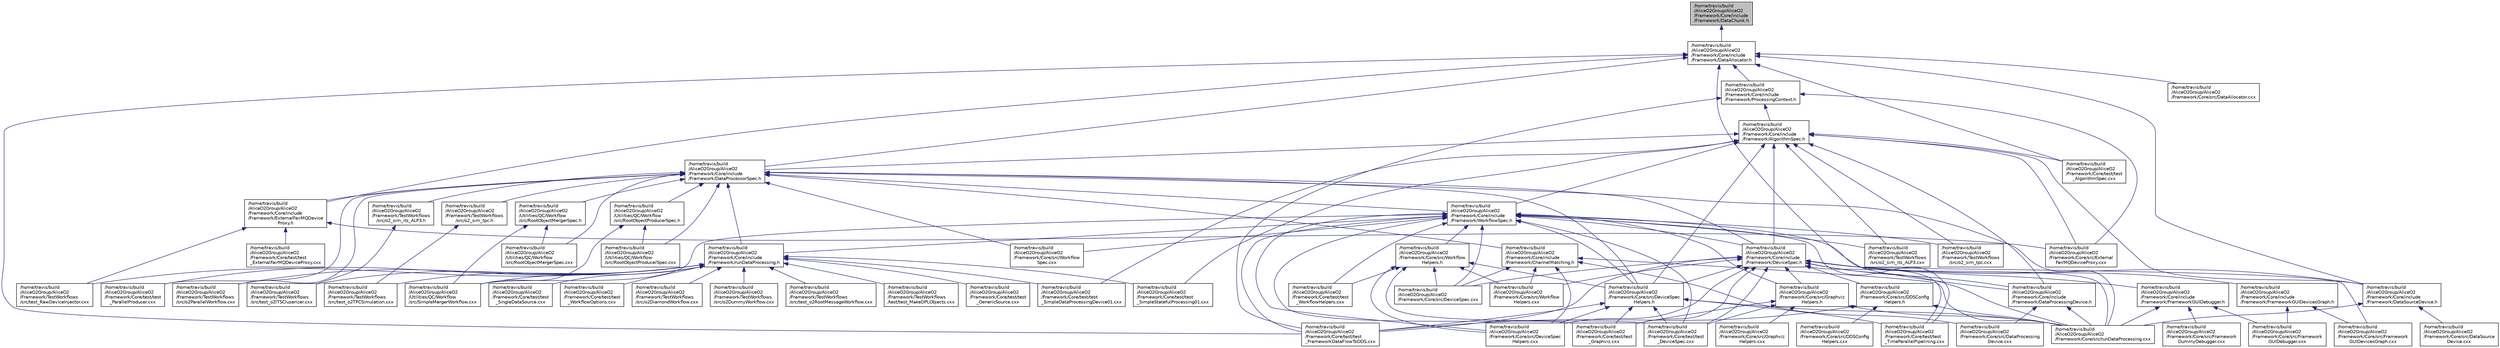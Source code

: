 digraph "/home/travis/build/AliceO2Group/AliceO2/Framework/Core/include/Framework/DataChunk.h"
{
 // INTERACTIVE_SVG=YES
  bgcolor="transparent";
  edge [fontname="Helvetica",fontsize="10",labelfontname="Helvetica",labelfontsize="10"];
  node [fontname="Helvetica",fontsize="10",shape=record];
  Node1 [label="/home/travis/build\l/AliceO2Group/AliceO2\l/Framework/Core/include\l/Framework/DataChunk.h",height=0.2,width=0.4,color="black", fillcolor="grey75", style="filled" fontcolor="black"];
  Node1 -> Node2 [dir="back",color="midnightblue",fontsize="10",style="solid",fontname="Helvetica"];
  Node2 [label="/home/travis/build\l/AliceO2Group/AliceO2\l/Framework/Core/include\l/Framework/DataAllocator.h",height=0.2,width=0.4,color="black",URL="$d1/d28/DataAllocator_8h.html"];
  Node2 -> Node3 [dir="back",color="midnightblue",fontsize="10",style="solid",fontname="Helvetica"];
  Node3 [label="/home/travis/build\l/AliceO2Group/AliceO2\l/Framework/Core/include\l/Framework/DataProcessingDevice.h",height=0.2,width=0.4,color="black",URL="$d3/d4b/DataProcessingDevice_8h.html"];
  Node3 -> Node4 [dir="back",color="midnightblue",fontsize="10",style="solid",fontname="Helvetica"];
  Node4 [label="/home/travis/build\l/AliceO2Group/AliceO2\l/Framework/Core/src/DataProcessing\lDevice.cxx",height=0.2,width=0.4,color="black",URL="$db/dac/DataProcessingDevice_8cxx.html"];
  Node3 -> Node5 [dir="back",color="midnightblue",fontsize="10",style="solid",fontname="Helvetica"];
  Node5 [label="/home/travis/build\l/AliceO2Group/AliceO2\l/Framework/Core/src/runDataProcessing.cxx",height=0.2,width=0.4,color="black",URL="$d7/d54/runDataProcessing_8cxx.html"];
  Node2 -> Node6 [dir="back",color="midnightblue",fontsize="10",style="solid",fontname="Helvetica"];
  Node6 [label="/home/travis/build\l/AliceO2Group/AliceO2\l/Framework/Core/include\l/Framework/DataProcessorSpec.h",height=0.2,width=0.4,color="black",URL="$d0/df4/DataProcessorSpec_8h.html"];
  Node6 -> Node7 [dir="back",color="midnightblue",fontsize="10",style="solid",fontname="Helvetica"];
  Node7 [label="/home/travis/build\l/AliceO2Group/AliceO2\l/Framework/Core/include\l/Framework/ChannelMatching.h",height=0.2,width=0.4,color="black",URL="$d3/d2c/ChannelMatching_8h.html"];
  Node7 -> Node4 [dir="back",color="midnightblue",fontsize="10",style="solid",fontname="Helvetica"];
  Node7 -> Node8 [dir="back",color="midnightblue",fontsize="10",style="solid",fontname="Helvetica"];
  Node8 [label="/home/travis/build\l/AliceO2Group/AliceO2\l/Framework/Core/src/DeviceSpec.cxx",height=0.2,width=0.4,color="black",URL="$d8/d84/DeviceSpec_8cxx.html"];
  Node7 -> Node9 [dir="back",color="midnightblue",fontsize="10",style="solid",fontname="Helvetica"];
  Node9 [label="/home/travis/build\l/AliceO2Group/AliceO2\l/Framework/Core/src/DeviceSpec\lHelpers.cxx",height=0.2,width=0.4,color="black",URL="$d1/dd9/DeviceSpecHelpers_8cxx.html"];
  Node7 -> Node5 [dir="back",color="midnightblue",fontsize="10",style="solid",fontname="Helvetica"];
  Node7 -> Node10 [dir="back",color="midnightblue",fontsize="10",style="solid",fontname="Helvetica"];
  Node10 [label="/home/travis/build\l/AliceO2Group/AliceO2\l/Framework/Core/src/Workflow\lHelpers.cxx",height=0.2,width=0.4,color="black",URL="$dc/da7/WorkflowHelpers_8cxx.html"];
  Node6 -> Node11 [dir="back",color="midnightblue",fontsize="10",style="solid",fontname="Helvetica"];
  Node11 [label="/home/travis/build\l/AliceO2Group/AliceO2\l/Framework/Core/include\l/Framework/DeviceSpec.h",height=0.2,width=0.4,color="black",URL="$df/de8/DeviceSpec_8h.html"];
  Node11 -> Node3 [dir="back",color="midnightblue",fontsize="10",style="solid",fontname="Helvetica"];
  Node11 -> Node12 [dir="back",color="midnightblue",fontsize="10",style="solid",fontname="Helvetica"];
  Node12 [label="/home/travis/build\l/AliceO2Group/AliceO2\l/Framework/Core/include\l/Framework/DataSourceDevice.h",height=0.2,width=0.4,color="black",URL="$dd/d96/DataSourceDevice_8h.html"];
  Node12 -> Node13 [dir="back",color="midnightblue",fontsize="10",style="solid",fontname="Helvetica"];
  Node13 [label="/home/travis/build\l/AliceO2Group/AliceO2\l/Framework/Core/src/DataSource\lDevice.cxx",height=0.2,width=0.4,color="black",URL="$d0/d9f/DataSourceDevice_8cxx.html"];
  Node12 -> Node5 [dir="back",color="midnightblue",fontsize="10",style="solid",fontname="Helvetica"];
  Node11 -> Node14 [dir="back",color="midnightblue",fontsize="10",style="solid",fontname="Helvetica"];
  Node14 [label="/home/travis/build\l/AliceO2Group/AliceO2\l/Framework/Core/include\l/Framework/FrameworkGUIDebugger.h",height=0.2,width=0.4,color="black",URL="$dd/d9a/FrameworkGUIDebugger_8h.html"];
  Node14 -> Node15 [dir="back",color="midnightblue",fontsize="10",style="solid",fontname="Helvetica"];
  Node15 [label="/home/travis/build\l/AliceO2Group/AliceO2\l/Framework/Core/src/Framework\lDummyDebugger.cxx",height=0.2,width=0.4,color="black",URL="$de/ddc/FrameworkDummyDebugger_8cxx.html"];
  Node14 -> Node16 [dir="back",color="midnightblue",fontsize="10",style="solid",fontname="Helvetica"];
  Node16 [label="/home/travis/build\l/AliceO2Group/AliceO2\l/Framework/Core/src/Framework\lGUIDebugger.cxx",height=0.2,width=0.4,color="black",URL="$d3/d29/FrameworkGUIDebugger_8cxx.html"];
  Node14 -> Node5 [dir="back",color="midnightblue",fontsize="10",style="solid",fontname="Helvetica"];
  Node11 -> Node17 [dir="back",color="midnightblue",fontsize="10",style="solid",fontname="Helvetica"];
  Node17 [label="/home/travis/build\l/AliceO2Group/AliceO2\l/Framework/Core/include\l/Framework/FrameworkGUIDevicesGraph.h",height=0.2,width=0.4,color="black",URL="$dd/d49/FrameworkGUIDevicesGraph_8h.html"];
  Node17 -> Node16 [dir="back",color="midnightblue",fontsize="10",style="solid",fontname="Helvetica"];
  Node17 -> Node18 [dir="back",color="midnightblue",fontsize="10",style="solid",fontname="Helvetica"];
  Node18 [label="/home/travis/build\l/AliceO2Group/AliceO2\l/Framework/Core/src/Framework\lGUIDevicesGraph.cxx",height=0.2,width=0.4,color="black",URL="$d7/d5a/FrameworkGUIDevicesGraph_8cxx.html"];
  Node11 -> Node19 [dir="back",color="midnightblue",fontsize="10",style="solid",fontname="Helvetica"];
  Node19 [label="/home/travis/build\l/AliceO2Group/AliceO2\l/Framework/Core/src/DDSConfig\lHelpers.h",height=0.2,width=0.4,color="black",URL="$d3/dc0/DDSConfigHelpers_8h.html"];
  Node19 -> Node20 [dir="back",color="midnightblue",fontsize="10",style="solid",fontname="Helvetica"];
  Node20 [label="/home/travis/build\l/AliceO2Group/AliceO2\l/Framework/Core/src/DDSConfig\lHelpers.cxx",height=0.2,width=0.4,color="black",URL="$d3/d15/DDSConfigHelpers_8cxx.html"];
  Node19 -> Node5 [dir="back",color="midnightblue",fontsize="10",style="solid",fontname="Helvetica"];
  Node19 -> Node21 [dir="back",color="midnightblue",fontsize="10",style="solid",fontname="Helvetica"];
  Node21 [label="/home/travis/build\l/AliceO2Group/AliceO2\l/Framework/Core/test/test\l_FrameworkDataFlowToDDS.cxx",height=0.2,width=0.4,color="black",URL="$d6/d53/test__FrameworkDataFlowToDDS_8cxx.html"];
  Node11 -> Node8 [dir="back",color="midnightblue",fontsize="10",style="solid",fontname="Helvetica"];
  Node11 -> Node22 [dir="back",color="midnightblue",fontsize="10",style="solid",fontname="Helvetica"];
  Node22 [label="/home/travis/build\l/AliceO2Group/AliceO2\l/Framework/Core/src/DeviceSpec\lHelpers.h",height=0.2,width=0.4,color="black",URL="$df/dda/DeviceSpecHelpers_8h.html"];
  Node22 -> Node9 [dir="back",color="midnightblue",fontsize="10",style="solid",fontname="Helvetica"];
  Node22 -> Node5 [dir="back",color="midnightblue",fontsize="10",style="solid",fontname="Helvetica"];
  Node22 -> Node23 [dir="back",color="midnightblue",fontsize="10",style="solid",fontname="Helvetica"];
  Node23 [label="/home/travis/build\l/AliceO2Group/AliceO2\l/Framework/Core/test/test\l_DeviceSpec.cxx",height=0.2,width=0.4,color="black",URL="$d9/d51/test__DeviceSpec_8cxx.html"];
  Node22 -> Node21 [dir="back",color="midnightblue",fontsize="10",style="solid",fontname="Helvetica"];
  Node22 -> Node24 [dir="back",color="midnightblue",fontsize="10",style="solid",fontname="Helvetica"];
  Node24 [label="/home/travis/build\l/AliceO2Group/AliceO2\l/Framework/Core/test/test\l_Graphviz.cxx",height=0.2,width=0.4,color="black",URL="$d4/dc4/test__Graphviz_8cxx.html"];
  Node22 -> Node25 [dir="back",color="midnightblue",fontsize="10",style="solid",fontname="Helvetica"];
  Node25 [label="/home/travis/build\l/AliceO2Group/AliceO2\l/Framework/Core/test/test\l_TimeParallelPipelining.cxx",height=0.2,width=0.4,color="black",URL="$dd/d8a/test__TimeParallelPipelining_8cxx.html"];
  Node11 -> Node9 [dir="back",color="midnightblue",fontsize="10",style="solid",fontname="Helvetica"];
  Node11 -> Node18 [dir="back",color="midnightblue",fontsize="10",style="solid",fontname="Helvetica"];
  Node11 -> Node26 [dir="back",color="midnightblue",fontsize="10",style="solid",fontname="Helvetica"];
  Node26 [label="/home/travis/build\l/AliceO2Group/AliceO2\l/Framework/Core/src/Graphviz\lHelpers.h",height=0.2,width=0.4,color="black",URL="$da/d8f/GraphvizHelpers_8h.html"];
  Node26 -> Node27 [dir="back",color="midnightblue",fontsize="10",style="solid",fontname="Helvetica"];
  Node27 [label="/home/travis/build\l/AliceO2Group/AliceO2\l/Framework/Core/src/Graphviz\lHelpers.cxx",height=0.2,width=0.4,color="black",URL="$dc/d0c/GraphvizHelpers_8cxx.html"];
  Node26 -> Node5 [dir="back",color="midnightblue",fontsize="10",style="solid",fontname="Helvetica"];
  Node26 -> Node23 [dir="back",color="midnightblue",fontsize="10",style="solid",fontname="Helvetica"];
  Node26 -> Node24 [dir="back",color="midnightblue",fontsize="10",style="solid",fontname="Helvetica"];
  Node11 -> Node5 [dir="back",color="midnightblue",fontsize="10",style="solid",fontname="Helvetica"];
  Node11 -> Node10 [dir="back",color="midnightblue",fontsize="10",style="solid",fontname="Helvetica"];
  Node11 -> Node23 [dir="back",color="midnightblue",fontsize="10",style="solid",fontname="Helvetica"];
  Node11 -> Node21 [dir="back",color="midnightblue",fontsize="10",style="solid",fontname="Helvetica"];
  Node11 -> Node24 [dir="back",color="midnightblue",fontsize="10",style="solid",fontname="Helvetica"];
  Node11 -> Node25 [dir="back",color="midnightblue",fontsize="10",style="solid",fontname="Helvetica"];
  Node6 -> Node28 [dir="back",color="midnightblue",fontsize="10",style="solid",fontname="Helvetica"];
  Node28 [label="/home/travis/build\l/AliceO2Group/AliceO2\l/Framework/Core/include\l/Framework/ExternalFairMQDevice\lProxy.h",height=0.2,width=0.4,color="black",URL="$d6/d03/ExternalFairMQDeviceProxy_8h.html"];
  Node28 -> Node29 [dir="back",color="midnightblue",fontsize="10",style="solid",fontname="Helvetica"];
  Node29 [label="/home/travis/build\l/AliceO2Group/AliceO2\l/Framework/Core/src/External\lFairMQDeviceProxy.cxx",height=0.2,width=0.4,color="black",URL="$dc/df3/ExternalFairMQDeviceProxy_8cxx.html"];
  Node28 -> Node30 [dir="back",color="midnightblue",fontsize="10",style="solid",fontname="Helvetica"];
  Node30 [label="/home/travis/build\l/AliceO2Group/AliceO2\l/Framework/Core/test/test\l_ExternalFairMQDeviceProxy.cxx",height=0.2,width=0.4,color="black",URL="$d1/dd3/test__ExternalFairMQDeviceProxy_8cxx.html"];
  Node28 -> Node31 [dir="back",color="midnightblue",fontsize="10",style="solid",fontname="Helvetica"];
  Node31 [label="/home/travis/build\l/AliceO2Group/AliceO2\l/Framework/TestWorkflows\l/src/test_RawDeviceInjector.cxx",height=0.2,width=0.4,color="black",URL="$da/d19/test__RawDeviceInjector_8cxx.html"];
  Node6 -> Node32 [dir="back",color="midnightblue",fontsize="10",style="solid",fontname="Helvetica"];
  Node32 [label="/home/travis/build\l/AliceO2Group/AliceO2\l/Framework/Core/include\l/Framework/runDataProcessing.h",height=0.2,width=0.4,color="black",URL="$db/dd0/runDataProcessing_8h.html"];
  Node32 -> Node33 [dir="back",color="midnightblue",fontsize="10",style="solid",fontname="Helvetica"];
  Node33 [label="/home/travis/build\l/AliceO2Group/AliceO2\l/Framework/Core/test/test\l_GenericSource.cxx",height=0.2,width=0.4,color="black",URL="$d3/d4b/test__GenericSource_8cxx.html"];
  Node32 -> Node34 [dir="back",color="midnightblue",fontsize="10",style="solid",fontname="Helvetica"];
  Node34 [label="/home/travis/build\l/AliceO2Group/AliceO2\l/Framework/Core/test/test\l_ParallelProducer.cxx",height=0.2,width=0.4,color="black",URL="$d0/d0b/test__ParallelProducer_8cxx.html"];
  Node32 -> Node35 [dir="back",color="midnightblue",fontsize="10",style="solid",fontname="Helvetica"];
  Node35 [label="/home/travis/build\l/AliceO2Group/AliceO2\l/Framework/Core/test/test\l_SimpleDataProcessingDevice01.cxx",height=0.2,width=0.4,color="black",URL="$d5/d24/test__SimpleDataProcessingDevice01_8cxx.html"];
  Node32 -> Node36 [dir="back",color="midnightblue",fontsize="10",style="solid",fontname="Helvetica"];
  Node36 [label="/home/travis/build\l/AliceO2Group/AliceO2\l/Framework/Core/test/test\l_SimpleStatefulProcessing01.cxx",height=0.2,width=0.4,color="black",URL="$da/d12/test__SimpleStatefulProcessing01_8cxx.html"];
  Node32 -> Node37 [dir="back",color="midnightblue",fontsize="10",style="solid",fontname="Helvetica"];
  Node37 [label="/home/travis/build\l/AliceO2Group/AliceO2\l/Framework/Core/test/test\l_SingleDataSource.cxx",height=0.2,width=0.4,color="black",URL="$d3/d4e/test__SingleDataSource_8cxx.html"];
  Node32 -> Node38 [dir="back",color="midnightblue",fontsize="10",style="solid",fontname="Helvetica"];
  Node38 [label="/home/travis/build\l/AliceO2Group/AliceO2\l/Framework/Core/test/test\l_WorkflowOptions.cxx",height=0.2,width=0.4,color="black",URL="$d2/d5d/test__WorkflowOptions_8cxx.html"];
  Node32 -> Node39 [dir="back",color="midnightblue",fontsize="10",style="solid",fontname="Helvetica"];
  Node39 [label="/home/travis/build\l/AliceO2Group/AliceO2\l/Framework/TestWorkflows\l/src/o2DiamondWorkflow.cxx",height=0.2,width=0.4,color="black",URL="$d4/dbb/o2DiamondWorkflow_8cxx.html"];
  Node32 -> Node40 [dir="back",color="midnightblue",fontsize="10",style="solid",fontname="Helvetica"];
  Node40 [label="/home/travis/build\l/AliceO2Group/AliceO2\l/Framework/TestWorkflows\l/src/o2DummyWorkflow.cxx",height=0.2,width=0.4,color="black",URL="$da/dfd/o2DummyWorkflow_8cxx.html"];
  Node32 -> Node41 [dir="back",color="midnightblue",fontsize="10",style="solid",fontname="Helvetica"];
  Node41 [label="/home/travis/build\l/AliceO2Group/AliceO2\l/Framework/TestWorkflows\l/src/o2ParallelWorkflow.cxx",height=0.2,width=0.4,color="black",URL="$d3/d09/o2ParallelWorkflow_8cxx.html"];
  Node32 -> Node42 [dir="back",color="midnightblue",fontsize="10",style="solid",fontname="Helvetica"];
  Node42 [label="/home/travis/build\l/AliceO2Group/AliceO2\l/Framework/TestWorkflows\l/src/test_o2ITSCluserizer.cxx",height=0.2,width=0.4,color="black",URL="$db/dbe/test__o2ITSCluserizer_8cxx.html"];
  Node32 -> Node43 [dir="back",color="midnightblue",fontsize="10",style="solid",fontname="Helvetica"];
  Node43 [label="/home/travis/build\l/AliceO2Group/AliceO2\l/Framework/TestWorkflows\l/src/test_o2RootMessageWorkflow.cxx",height=0.2,width=0.4,color="black",URL="$d6/d4c/test__o2RootMessageWorkflow_8cxx.html"];
  Node32 -> Node44 [dir="back",color="midnightblue",fontsize="10",style="solid",fontname="Helvetica"];
  Node44 [label="/home/travis/build\l/AliceO2Group/AliceO2\l/Framework/TestWorkflows\l/src/test_o2TPCSimulation.cxx",height=0.2,width=0.4,color="black",URL="$d1/d09/test__o2TPCSimulation_8cxx.html"];
  Node32 -> Node31 [dir="back",color="midnightblue",fontsize="10",style="solid",fontname="Helvetica"];
  Node32 -> Node45 [dir="back",color="midnightblue",fontsize="10",style="solid",fontname="Helvetica"];
  Node45 [label="/home/travis/build\l/AliceO2Group/AliceO2\l/Framework/TestWorkflows\l/test/test_MakeDPLObjects.cxx",height=0.2,width=0.4,color="black",URL="$db/d78/test__MakeDPLObjects_8cxx.html"];
  Node32 -> Node46 [dir="back",color="midnightblue",fontsize="10",style="solid",fontname="Helvetica"];
  Node46 [label="/home/travis/build\l/AliceO2Group/AliceO2\l/Utilities/QC/Workflow\l/src/SimpleMergerWorkflow.cxx",height=0.2,width=0.4,color="black",URL="$dc/df2/SimpleMergerWorkflow_8cxx.html"];
  Node6 -> Node47 [dir="back",color="midnightblue",fontsize="10",style="solid",fontname="Helvetica"];
  Node47 [label="/home/travis/build\l/AliceO2Group/AliceO2\l/Framework/Core/include\l/Framework/WorkflowSpec.h",height=0.2,width=0.4,color="black",URL="$df/da1/WorkflowSpec_8h.html"];
  Node47 -> Node11 [dir="back",color="midnightblue",fontsize="10",style="solid",fontname="Helvetica"];
  Node47 -> Node32 [dir="back",color="midnightblue",fontsize="10",style="solid",fontname="Helvetica"];
  Node47 -> Node48 [dir="back",color="midnightblue",fontsize="10",style="solid",fontname="Helvetica"];
  Node48 [label="/home/travis/build\l/AliceO2Group/AliceO2\l/Framework/Core/src/Workflow\lHelpers.h",height=0.2,width=0.4,color="black",URL="$d9/da0/WorkflowHelpers_8h.html"];
  Node48 -> Node8 [dir="back",color="midnightblue",fontsize="10",style="solid",fontname="Helvetica"];
  Node48 -> Node9 [dir="back",color="midnightblue",fontsize="10",style="solid",fontname="Helvetica"];
  Node48 -> Node22 [dir="back",color="midnightblue",fontsize="10",style="solid",fontname="Helvetica"];
  Node48 -> Node10 [dir="back",color="midnightblue",fontsize="10",style="solid",fontname="Helvetica"];
  Node48 -> Node23 [dir="back",color="midnightblue",fontsize="10",style="solid",fontname="Helvetica"];
  Node48 -> Node49 [dir="back",color="midnightblue",fontsize="10",style="solid",fontname="Helvetica"];
  Node49 [label="/home/travis/build\l/AliceO2Group/AliceO2\l/Framework/Core/test/test\l_WorkflowHelpers.cxx",height=0.2,width=0.4,color="black",URL="$de/dc3/test__WorkflowHelpers_8cxx.html"];
  Node47 -> Node8 [dir="back",color="midnightblue",fontsize="10",style="solid",fontname="Helvetica"];
  Node47 -> Node22 [dir="back",color="midnightblue",fontsize="10",style="solid",fontname="Helvetica"];
  Node47 -> Node9 [dir="back",color="midnightblue",fontsize="10",style="solid",fontname="Helvetica"];
  Node47 -> Node26 [dir="back",color="midnightblue",fontsize="10",style="solid",fontname="Helvetica"];
  Node47 -> Node5 [dir="back",color="midnightblue",fontsize="10",style="solid",fontname="Helvetica"];
  Node47 -> Node50 [dir="back",color="midnightblue",fontsize="10",style="solid",fontname="Helvetica"];
  Node50 [label="/home/travis/build\l/AliceO2Group/AliceO2\l/Framework/Core/src/Workflow\lSpec.cxx",height=0.2,width=0.4,color="black",URL="$d1/d43/WorkflowSpec_8cxx.html"];
  Node47 -> Node23 [dir="back",color="midnightblue",fontsize="10",style="solid",fontname="Helvetica"];
  Node47 -> Node21 [dir="back",color="midnightblue",fontsize="10",style="solid",fontname="Helvetica"];
  Node47 -> Node24 [dir="back",color="midnightblue",fontsize="10",style="solid",fontname="Helvetica"];
  Node47 -> Node25 [dir="back",color="midnightblue",fontsize="10",style="solid",fontname="Helvetica"];
  Node47 -> Node49 [dir="back",color="midnightblue",fontsize="10",style="solid",fontname="Helvetica"];
  Node47 -> Node51 [dir="back",color="midnightblue",fontsize="10",style="solid",fontname="Helvetica"];
  Node51 [label="/home/travis/build\l/AliceO2Group/AliceO2\l/Framework/TestWorkflows\l/src/o2_sim_its_ALP3.cxx",height=0.2,width=0.4,color="black",URL="$dd/d2b/o2__sim__its__ALP3_8cxx.html"];
  Node47 -> Node52 [dir="back",color="midnightblue",fontsize="10",style="solid",fontname="Helvetica"];
  Node52 [label="/home/travis/build\l/AliceO2Group/AliceO2\l/Framework/TestWorkflows\l/src/o2_sim_tpc.cxx",height=0.2,width=0.4,color="black",URL="$d7/d11/o2__sim__tpc_8cxx.html"];
  Node47 -> Node46 [dir="back",color="midnightblue",fontsize="10",style="solid",fontname="Helvetica"];
  Node6 -> Node22 [dir="back",color="midnightblue",fontsize="10",style="solid",fontname="Helvetica"];
  Node6 -> Node5 [dir="back",color="midnightblue",fontsize="10",style="solid",fontname="Helvetica"];
  Node6 -> Node50 [dir="back",color="midnightblue",fontsize="10",style="solid",fontname="Helvetica"];
  Node6 -> Node34 [dir="back",color="midnightblue",fontsize="10",style="solid",fontname="Helvetica"];
  Node6 -> Node53 [dir="back",color="midnightblue",fontsize="10",style="solid",fontname="Helvetica"];
  Node53 [label="/home/travis/build\l/AliceO2Group/AliceO2\l/Framework/TestWorkflows\l/src/o2_sim_its_ALP3.h",height=0.2,width=0.4,color="black",URL="$d2/d44/o2__sim__its__ALP3_8h.html"];
  Node53 -> Node42 [dir="back",color="midnightblue",fontsize="10",style="solid",fontname="Helvetica"];
  Node6 -> Node54 [dir="back",color="midnightblue",fontsize="10",style="solid",fontname="Helvetica"];
  Node54 [label="/home/travis/build\l/AliceO2Group/AliceO2\l/Framework/TestWorkflows\l/src/o2_sim_tpc.h",height=0.2,width=0.4,color="black",URL="$d8/d29/o2__sim__tpc_8h.html"];
  Node54 -> Node44 [dir="back",color="midnightblue",fontsize="10",style="solid",fontname="Helvetica"];
  Node6 -> Node41 [dir="back",color="midnightblue",fontsize="10",style="solid",fontname="Helvetica"];
  Node6 -> Node55 [dir="back",color="midnightblue",fontsize="10",style="solid",fontname="Helvetica"];
  Node55 [label="/home/travis/build\l/AliceO2Group/AliceO2\l/Utilities/QC/Workflow\l/src/RootObjectMergerSpec.h",height=0.2,width=0.4,color="black",URL="$d3/dba/RootObjectMergerSpec_8h.html"];
  Node55 -> Node56 [dir="back",color="midnightblue",fontsize="10",style="solid",fontname="Helvetica"];
  Node56 [label="/home/travis/build\l/AliceO2Group/AliceO2\l/Utilities/QC/Workflow\l/src/RootObjectMergerSpec.cxx",height=0.2,width=0.4,color="black",URL="$d0/d94/RootObjectMergerSpec_8cxx.html",tooltip="Processor spec for a merger for ROOT objects. "];
  Node55 -> Node46 [dir="back",color="midnightblue",fontsize="10",style="solid",fontname="Helvetica"];
  Node6 -> Node56 [dir="back",color="midnightblue",fontsize="10",style="solid",fontname="Helvetica"];
  Node6 -> Node57 [dir="back",color="midnightblue",fontsize="10",style="solid",fontname="Helvetica"];
  Node57 [label="/home/travis/build\l/AliceO2Group/AliceO2\l/Utilities/QC/Workflow\l/src/RootObjectProducerSpec.h",height=0.2,width=0.4,color="black",URL="$db/d5e/RootObjectProducerSpec_8h.html"];
  Node57 -> Node58 [dir="back",color="midnightblue",fontsize="10",style="solid",fontname="Helvetica"];
  Node58 [label="/home/travis/build\l/AliceO2Group/AliceO2\l/Utilities/QC/Workflow\l/src/RootObjectProducerSpec.cxx",height=0.2,width=0.4,color="black",URL="$d6/d5e/RootObjectProducerSpec_8cxx.html",tooltip="Processor spec for a test data producer for ROOT objects. "];
  Node57 -> Node46 [dir="back",color="midnightblue",fontsize="10",style="solid",fontname="Helvetica"];
  Node6 -> Node58 [dir="back",color="midnightblue",fontsize="10",style="solid",fontname="Helvetica"];
  Node2 -> Node12 [dir="back",color="midnightblue",fontsize="10",style="solid",fontname="Helvetica"];
  Node2 -> Node28 [dir="back",color="midnightblue",fontsize="10",style="solid",fontname="Helvetica"];
  Node2 -> Node59 [dir="back",color="midnightblue",fontsize="10",style="solid",fontname="Helvetica"];
  Node59 [label="/home/travis/build\l/AliceO2Group/AliceO2\l/Framework/Core/include\l/Framework/ProcessingContext.h",height=0.2,width=0.4,color="black",URL="$de/d6a/ProcessingContext_8h.html"];
  Node59 -> Node60 [dir="back",color="midnightblue",fontsize="10",style="solid",fontname="Helvetica"];
  Node60 [label="/home/travis/build\l/AliceO2Group/AliceO2\l/Framework/Core/include\l/Framework/AlgorithmSpec.h",height=0.2,width=0.4,color="black",URL="$d0/d14/AlgorithmSpec_8h.html"];
  Node60 -> Node3 [dir="back",color="midnightblue",fontsize="10",style="solid",fontname="Helvetica"];
  Node60 -> Node6 [dir="back",color="midnightblue",fontsize="10",style="solid",fontname="Helvetica"];
  Node60 -> Node12 [dir="back",color="midnightblue",fontsize="10",style="solid",fontname="Helvetica"];
  Node60 -> Node11 [dir="back",color="midnightblue",fontsize="10",style="solid",fontname="Helvetica"];
  Node60 -> Node47 [dir="back",color="midnightblue",fontsize="10",style="solid",fontname="Helvetica"];
  Node60 -> Node22 [dir="back",color="midnightblue",fontsize="10",style="solid",fontname="Helvetica"];
  Node60 -> Node29 [dir="back",color="midnightblue",fontsize="10",style="solid",fontname="Helvetica"];
  Node60 -> Node61 [dir="back",color="midnightblue",fontsize="10",style="solid",fontname="Helvetica"];
  Node61 [label="/home/travis/build\l/AliceO2Group/AliceO2\l/Framework/Core/test/test\l_AlgorithmSpec.cxx",height=0.2,width=0.4,color="black",URL="$df/d66/test__AlgorithmSpec_8cxx.html"];
  Node60 -> Node35 [dir="back",color="midnightblue",fontsize="10",style="solid",fontname="Helvetica"];
  Node60 -> Node36 [dir="back",color="midnightblue",fontsize="10",style="solid",fontname="Helvetica"];
  Node60 -> Node51 [dir="back",color="midnightblue",fontsize="10",style="solid",fontname="Helvetica"];
  Node60 -> Node52 [dir="back",color="midnightblue",fontsize="10",style="solid",fontname="Helvetica"];
  Node59 -> Node29 [dir="back",color="midnightblue",fontsize="10",style="solid",fontname="Helvetica"];
  Node59 -> Node21 [dir="back",color="midnightblue",fontsize="10",style="solid",fontname="Helvetica"];
  Node2 -> Node62 [dir="back",color="midnightblue",fontsize="10",style="solid",fontname="Helvetica"];
  Node62 [label="/home/travis/build\l/AliceO2Group/AliceO2\l/Framework/Core/src/DataAllocator.cxx",height=0.2,width=0.4,color="black",URL="$db/d9d/DataAllocator_8cxx.html"];
  Node2 -> Node61 [dir="back",color="midnightblue",fontsize="10",style="solid",fontname="Helvetica"];
  Node2 -> Node21 [dir="back",color="midnightblue",fontsize="10",style="solid",fontname="Helvetica"];
}
